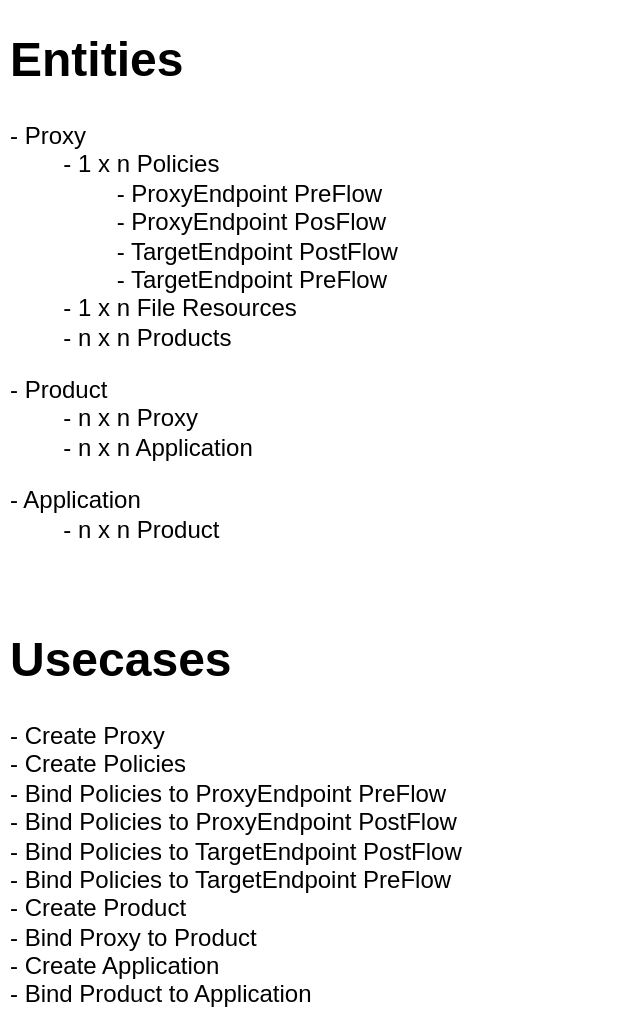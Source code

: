 <mxfile version="21.6.8" type="github" pages="5">
  <diagram id="GKwk_b5rid1CKYbqW2ll" name="Backend">
    <mxGraphModel dx="1851" dy="570" grid="1" gridSize="10" guides="1" tooltips="1" connect="1" arrows="1" fold="1" page="1" pageScale="1" pageWidth="827" pageHeight="1169" math="0" shadow="0">
      <root>
        <mxCell id="0" />
        <mxCell id="1" parent="0" />
        <mxCell id="8iAT0xgs3FJ0WQIheX9q-3" value="&lt;h1&gt;Entities&lt;/h1&gt;&lt;p&gt;- Proxy&lt;br&gt;&lt;span style=&quot;background-color: initial;&quot;&gt;&lt;span style=&quot;white-space: pre;&quot;&gt;&#x9;&lt;/span&gt;- 1 x n Policies&lt;br&gt;&lt;/span&gt;&lt;span style=&quot;background-color: initial;&quot;&gt;&lt;span style=&quot;white-space: pre;&quot;&gt;&#x9;&lt;/span&gt;&lt;span style=&quot;white-space: pre;&quot;&gt;&#x9;&lt;/span&gt;- ProxyEndpoint PreFlow&lt;br&gt;&lt;/span&gt;&lt;span style=&quot;background-color: initial;&quot;&gt;&lt;span style=&quot;white-space: pre;&quot;&gt;&#x9;&lt;/span&gt;&lt;span style=&quot;white-space: pre;&quot;&gt;&#x9;&lt;/span&gt;- ProxyEndpoint PosFlow&lt;br&gt;&lt;/span&gt;&lt;span style=&quot;background-color: initial;&quot;&gt;&lt;span style=&quot;white-space: pre;&quot;&gt;&#x9;&lt;/span&gt;&lt;span style=&quot;white-space: pre;&quot;&gt;&#x9;&lt;/span&gt;- TargetEndpoint PostFlow&lt;br&gt;&lt;span style=&quot;white-space: pre;&quot;&gt;&#x9;&lt;/span&gt;&lt;span style=&quot;white-space: pre;&quot;&gt;&#x9;&lt;/span&gt;- TargetEndpoint PreFlow&lt;br&gt;&lt;/span&gt;&lt;span style=&quot;background-color: initial;&quot;&gt;&lt;span style=&quot;white-space: pre;&quot;&gt;&#x9;&lt;/span&gt;- 1 x n File Resources&lt;br&gt;&lt;span style=&quot;white-space: pre;&quot;&gt;&#x9;&lt;/span&gt;- n x n Products&lt;br&gt;&lt;/span&gt;&lt;/p&gt;&lt;p&gt;&lt;/p&gt;&lt;p&gt;&lt;span style=&quot;background-color: initial;&quot;&gt;- Product&lt;br&gt;&lt;span style=&quot;white-space: pre;&quot;&gt;&#x9;&lt;/span&gt;- n x n Proxy&lt;br&gt;&lt;span style=&quot;white-space: pre;&quot;&gt;&#x9;&lt;/span&gt;- n x n Application&lt;br&gt;&lt;/span&gt;&lt;/p&gt;&lt;p&gt;&lt;span style=&quot;background-color: initial;&quot;&gt;- Application&lt;br&gt;&lt;span style=&quot;white-space: pre;&quot;&gt;&#x9;&lt;/span&gt;- n x n Product&lt;br&gt;&lt;/span&gt;&lt;/p&gt;" style="text;html=1;strokeColor=none;fillColor=none;spacing=5;spacingTop=-20;whiteSpace=wrap;overflow=hidden;rounded=0;" parent="1" vertex="1">
          <mxGeometry x="-180" y="90" width="320" height="270" as="geometry" />
        </mxCell>
        <mxCell id="8iAT0xgs3FJ0WQIheX9q-5" value="&lt;h1&gt;Usecases&lt;/h1&gt;&lt;p&gt;- Create Proxy&lt;br&gt;&lt;span style=&quot;background-color: initial;&quot;&gt;- Create Policies&lt;br&gt;&lt;/span&gt;&lt;span style=&quot;background-color: initial;&quot;&gt;- Bind Policies to ProxyEndpoint PreFlow&lt;br&gt;&lt;/span&gt;&lt;span style=&quot;background-color: initial;&quot;&gt;- Bind Policies to ProxyEndpoint PostFlow&lt;br&gt;&lt;/span&gt;&lt;span style=&quot;background-color: initial;&quot;&gt;- Bind Policies to TargetEndpoint PostFlow&lt;br&gt;&lt;/span&gt;&lt;span style=&quot;background-color: initial;&quot;&gt;- Bind Policies to TargetEndpoint PreFlow&lt;br&gt;&lt;/span&gt;&lt;span style=&quot;background-color: initial;&quot;&gt;- Create Product&lt;br&gt;&lt;/span&gt;&lt;span style=&quot;background-color: initial;&quot;&gt;- Bind Proxy to Product&lt;br&gt;&lt;/span&gt;&lt;span style=&quot;background-color: initial;&quot;&gt;- Create Application&lt;br&gt;&lt;/span&gt;&lt;span style=&quot;background-color: initial;&quot;&gt;- Bind Product to Application&lt;/span&gt;&lt;/p&gt;" style="text;html=1;strokeColor=none;fillColor=none;spacing=5;spacingTop=-20;whiteSpace=wrap;overflow=hidden;rounded=0;" parent="1" vertex="1">
          <mxGeometry x="-180" y="390" width="240" height="200" as="geometry" />
        </mxCell>
      </root>
    </mxGraphModel>
  </diagram>
  <diagram id="vdZOGOwFcL8-SdBXGfeC" name="Backend Quality Warranty">
    <mxGraphModel dx="2261" dy="798" grid="1" gridSize="10" guides="1" tooltips="1" connect="1" arrows="1" fold="1" page="1" pageScale="1" pageWidth="827" pageHeight="1169" math="0" shadow="0">
      <root>
        <mxCell id="0" />
        <mxCell id="1" parent="0" />
        <mxCell id="UuWgy5EtENhjZNpAlKyN-1" value="" style="rounded=0;whiteSpace=wrap;html=1;" parent="1" vertex="1">
          <mxGeometry x="-570" y="410" width="530" height="460" as="geometry" />
        </mxCell>
        <mxCell id="28u4Evw6ZmKoehWRJMRo-15" value="" style="rounded=0;whiteSpace=wrap;html=1;" parent="1" vertex="1">
          <mxGeometry x="-570" y="40" width="530" height="330" as="geometry" />
        </mxCell>
        <mxCell id="28u4Evw6ZmKoehWRJMRo-3" style="edgeStyle=orthogonalEdgeStyle;rounded=0;orthogonalLoop=1;jettySize=auto;html=1;entryX=0.5;entryY=0;entryDx=0;entryDy=0;" parent="1" source="28u4Evw6ZmKoehWRJMRo-4" target="28u4Evw6ZmKoehWRJMRo-6" edge="1">
          <mxGeometry relative="1" as="geometry" />
        </mxCell>
        <mxCell id="28u4Evw6ZmKoehWRJMRo-4" value="Backend" style="ellipse;whiteSpace=wrap;html=1;" parent="1" vertex="1">
          <mxGeometry x="-365" y="60" width="120" height="80" as="geometry" />
        </mxCell>
        <mxCell id="28u4Evw6ZmKoehWRJMRo-5" style="edgeStyle=orthogonalEdgeStyle;rounded=0;orthogonalLoop=1;jettySize=auto;html=1;" parent="1" source="28u4Evw6ZmKoehWRJMRo-6" target="28u4Evw6ZmKoehWRJMRo-10" edge="1">
          <mxGeometry relative="1" as="geometry" />
        </mxCell>
        <mxCell id="28u4Evw6ZmKoehWRJMRo-6" value="Commit" style="rounded=0;whiteSpace=wrap;html=1;" parent="1" vertex="1">
          <mxGeometry x="-365" y="180" width="120" height="60" as="geometry" />
        </mxCell>
        <mxCell id="LB9G6rotDg3ES2SKx9s0-3" style="edgeStyle=orthogonalEdgeStyle;rounded=0;orthogonalLoop=1;jettySize=auto;html=1;" edge="1" parent="1" source="28u4Evw6ZmKoehWRJMRo-10" target="UuWgy5EtENhjZNpAlKyN-3">
          <mxGeometry relative="1" as="geometry" />
        </mxCell>
        <mxCell id="28u4Evw6ZmKoehWRJMRo-10" value="Pre-commit tool&lt;br&gt;(lint, pretty, test, test build)" style="rounded=0;whiteSpace=wrap;html=1;" parent="1" vertex="1">
          <mxGeometry x="-365" y="280" width="120" height="60" as="geometry" />
        </mxCell>
        <mxCell id="7YXm6RjWN43J1pmPWQ67-1" value="Docker container Nodejs 18.x" style="text;html=1;strokeColor=none;fillColor=none;align=center;verticalAlign=middle;whiteSpace=wrap;rounded=0;" parent="1" vertex="1">
          <mxGeometry x="-553" y="60" width="120" height="30" as="geometry" />
        </mxCell>
        <mxCell id="UuWgy5EtENhjZNpAlKyN-2" value="Github&amp;nbsp;" style="text;html=1;strokeColor=none;fillColor=none;align=center;verticalAlign=middle;whiteSpace=wrap;rounded=0;" parent="1" vertex="1">
          <mxGeometry x="-553" y="420" width="120" height="30" as="geometry" />
        </mxCell>
        <mxCell id="UuWgy5EtENhjZNpAlKyN-15" value="" style="group" parent="1" vertex="1" connectable="0">
          <mxGeometry x="-466.5" y="500" width="323" height="270" as="geometry" />
        </mxCell>
        <mxCell id="UuWgy5EtENhjZNpAlKyN-3" value="" style="rounded=0;whiteSpace=wrap;html=1;" parent="UuWgy5EtENhjZNpAlKyN-15" vertex="1">
          <mxGeometry width="323" height="270" as="geometry" />
        </mxCell>
        <mxCell id="UuWgy5EtENhjZNpAlKyN-13" value="Repository" style="text;html=1;strokeColor=none;fillColor=none;align=center;verticalAlign=middle;whiteSpace=wrap;rounded=0;" parent="UuWgy5EtENhjZNpAlKyN-15" vertex="1">
          <mxGeometry x="23.5" y="10" width="60" height="30" as="geometry" />
        </mxCell>
        <mxCell id="UuWgy5EtENhjZNpAlKyN-16" value="Governance" style="rounded=0;whiteSpace=wrap;html=1;" parent="UuWgy5EtENhjZNpAlKyN-15" vertex="1">
          <mxGeometry x="173.5" y="70" width="120" height="60" as="geometry" />
        </mxCell>
        <mxCell id="UuWgy5EtENhjZNpAlKyN-14" value="Actions" style="rounded=0;whiteSpace=wrap;html=1;verticalAlign=top;" parent="UuWgy5EtENhjZNpAlKyN-15" vertex="1">
          <mxGeometry x="33.5" y="70" width="120" height="140" as="geometry" />
        </mxCell>
        <mxCell id="UuWgy5EtENhjZNpAlKyN-22" value="Security&lt;br&gt;(secrets,&amp;nbsp;approval)" style="rounded=0;whiteSpace=wrap;html=1;" parent="UuWgy5EtENhjZNpAlKyN-15" vertex="1">
          <mxGeometry x="173.5" y="150" width="120" height="60" as="geometry" />
        </mxCell>
        <mxCell id="U4ggaOrv5RT9Rh6GeuZJ-2" value="Quality Warranty&lt;br&gt;(test, build, run)" style="rounded=0;whiteSpace=wrap;html=1;" parent="UuWgy5EtENhjZNpAlKyN-15" vertex="1">
          <mxGeometry x="50" y="100" width="90" height="100" as="geometry" />
        </mxCell>
      </root>
    </mxGraphModel>
  </diagram>
  <diagram id="aQsN4juDZ1ZSVnOjn3F-" name="End-to-end Usecases">
    <mxGraphModel dx="3247" dy="2056" grid="1" gridSize="10" guides="1" tooltips="1" connect="1" arrows="1" fold="1" page="1" pageScale="1" pageWidth="827" pageHeight="1169" math="0" shadow="0">
      <root>
        <mxCell id="0" />
        <mxCell id="1" parent="0" />
        <mxCell id="IYfwYNEMaTTDrs-BfT6v-15" style="edgeStyle=orthogonalEdgeStyle;rounded=0;orthogonalLoop=1;jettySize=auto;html=1;dashed=1;dashPattern=12 12;" parent="1" source="IYfwYNEMaTTDrs-BfT6v-11" target="IYfwYNEMaTTDrs-BfT6v-14" edge="1">
          <mxGeometry relative="1" as="geometry" />
        </mxCell>
        <mxCell id="IYfwYNEMaTTDrs-BfT6v-11" value="User" style="shape=umlActor;verticalLabelPosition=bottom;verticalAlign=top;html=1;outlineConnect=0;" parent="1" vertex="1">
          <mxGeometry x="-570" y="505" width="30" height="60" as="geometry" />
        </mxCell>
        <mxCell id="IYfwYNEMaTTDrs-BfT6v-13" value="Fiori" style="text;html=1;strokeColor=none;fillColor=none;align=center;verticalAlign=middle;whiteSpace=wrap;rounded=0;" parent="1" vertex="1">
          <mxGeometry x="-450" y="260" width="60" height="30" as="geometry" />
        </mxCell>
        <mxCell id="IYfwYNEMaTTDrs-BfT6v-34" style="edgeStyle=orthogonalEdgeStyle;rounded=0;orthogonalLoop=1;jettySize=auto;html=1;dashed=1;dashPattern=12 12;exitX=0.989;exitY=0.116;exitDx=0;exitDy=0;exitPerimeter=0;" parent="1" source="IYfwYNEMaTTDrs-BfT6v-14" target="IYfwYNEMaTTDrs-BfT6v-33" edge="1">
          <mxGeometry relative="1" as="geometry">
            <Array as="points">
              <mxPoint x="-371" y="360" />
            </Array>
          </mxGeometry>
        </mxCell>
        <mxCell id="IYfwYNEMaTTDrs-BfT6v-35" value="1 Post" style="edgeLabel;html=1;align=center;verticalAlign=middle;resizable=0;points=[];" parent="IYfwYNEMaTTDrs-BfT6v-34" vertex="1" connectable="0">
          <mxGeometry x="-0.928" relative="1" as="geometry">
            <mxPoint x="4" as="offset" />
          </mxGeometry>
        </mxCell>
        <mxCell id="IYfwYNEMaTTDrs-BfT6v-120" style="edgeStyle=orthogonalEdgeStyle;rounded=0;orthogonalLoop=1;jettySize=auto;html=1;dashed=1;dashPattern=12 12;" parent="1" source="IYfwYNEMaTTDrs-BfT6v-14" target="IYfwYNEMaTTDrs-BfT6v-115" edge="1">
          <mxGeometry relative="1" as="geometry">
            <Array as="points">
              <mxPoint x="-270" y="640" />
              <mxPoint x="-270" y="640" />
            </Array>
          </mxGeometry>
        </mxCell>
        <mxCell id="IYfwYNEMaTTDrs-BfT6v-121" value="3 Get" style="edgeLabel;html=1;align=center;verticalAlign=middle;resizable=0;points=[];" parent="IYfwYNEMaTTDrs-BfT6v-120" vertex="1" connectable="0">
          <mxGeometry x="-0.372" y="-1" relative="1" as="geometry">
            <mxPoint as="offset" />
          </mxGeometry>
        </mxCell>
        <mxCell id="IYfwYNEMaTTDrs-BfT6v-14" value="Frontend" style="rounded=0;whiteSpace=wrap;html=1;fillColor=#f5f5f5;fontColor=#333333;strokeColor=#666666;" parent="1" vertex="1">
          <mxGeometry x="-470" y="310" width="100" height="450" as="geometry" />
        </mxCell>
        <mxCell id="IYfwYNEMaTTDrs-BfT6v-16" style="edgeStyle=orthogonalEdgeStyle;rounded=0;orthogonalLoop=1;jettySize=auto;html=1;" parent="1" edge="1">
          <mxGeometry relative="1" as="geometry">
            <mxPoint x="282" y="370" as="sourcePoint" />
          </mxGeometry>
        </mxCell>
        <mxCell id="IYfwYNEMaTTDrs-BfT6v-17" value="1 x n" style="edgeLabel;html=1;align=center;verticalAlign=middle;resizable=0;points=[];" parent="IYfwYNEMaTTDrs-BfT6v-16" vertex="1" connectable="0">
          <mxGeometry x="-0.082" y="-2" relative="1" as="geometry">
            <mxPoint as="offset" />
          </mxGeometry>
        </mxCell>
        <mxCell id="IYfwYNEMaTTDrs-BfT6v-19" style="edgeStyle=orthogonalEdgeStyle;rounded=0;orthogonalLoop=1;jettySize=auto;html=1;" parent="1" edge="1">
          <mxGeometry relative="1" as="geometry">
            <mxPoint x="467" y="370" as="sourcePoint" />
          </mxGeometry>
        </mxCell>
        <mxCell id="IYfwYNEMaTTDrs-BfT6v-20" value="n x n" style="edgeLabel;html=1;align=center;verticalAlign=middle;resizable=0;points=[];" parent="IYfwYNEMaTTDrs-BfT6v-19" vertex="1" connectable="0">
          <mxGeometry x="-0.07" relative="1" as="geometry">
            <mxPoint as="offset" />
          </mxGeometry>
        </mxCell>
        <mxCell id="IYfwYNEMaTTDrs-BfT6v-25" value="API Management HML" style="text;html=1;strokeColor=none;fillColor=none;align=center;verticalAlign=middle;whiteSpace=wrap;rounded=0;" parent="1" vertex="1">
          <mxGeometry x="-62" y="260" width="120" height="30" as="geometry" />
        </mxCell>
        <mxCell id="IYfwYNEMaTTDrs-BfT6v-32" value="Github" style="text;html=1;strokeColor=none;fillColor=none;align=center;verticalAlign=middle;whiteSpace=wrap;rounded=0;" parent="1" vertex="1">
          <mxGeometry x="517" y="260" width="120" height="30" as="geometry" />
        </mxCell>
        <mxCell id="IYfwYNEMaTTDrs-BfT6v-44" style="edgeStyle=orthogonalEdgeStyle;rounded=0;orthogonalLoop=1;jettySize=auto;html=1;dashed=1;dashPattern=12 12;exitX=0.5;exitY=1;exitDx=0;exitDy=0;" parent="1" source="IYfwYNEMaTTDrs-BfT6v-33" target="IYfwYNEMaTTDrs-BfT6v-43" edge="1">
          <mxGeometry relative="1" as="geometry">
            <mxPoint x="390" y="500" as="targetPoint" />
            <Array as="points">
              <mxPoint x="577" y="430" />
            </Array>
          </mxGeometry>
        </mxCell>
        <mxCell id="IYfwYNEMaTTDrs-BfT6v-48" value="2 Post" style="edgeLabel;html=1;align=center;verticalAlign=middle;resizable=0;points=[];" parent="IYfwYNEMaTTDrs-BfT6v-44" vertex="1" connectable="0">
          <mxGeometry x="0.342" y="1" relative="1" as="geometry">
            <mxPoint x="29" y="-1" as="offset" />
          </mxGeometry>
        </mxCell>
        <mxCell id="IYfwYNEMaTTDrs-BfT6v-33" value="Backend" style="rounded=0;whiteSpace=wrap;html=1;fillColor=#f5f5f5;fontColor=#333333;strokeColor=#666666;" parent="1" vertex="1">
          <mxGeometry x="517" y="330" width="120" height="60" as="geometry" />
        </mxCell>
        <mxCell id="IYfwYNEMaTTDrs-BfT6v-39" value="Application" style="rounded=0;whiteSpace=wrap;html=1;fillColor=#d5e8d4;strokeColor=#82b366;" parent="1" vertex="1">
          <mxGeometry x="-56" y="400" width="120" height="60" as="geometry" />
        </mxCell>
        <mxCell id="IYfwYNEMaTTDrs-BfT6v-143" value="1 x 1" style="edgeStyle=orthogonalEdgeStyle;rounded=0;orthogonalLoop=1;jettySize=auto;html=1;" parent="1" source="IYfwYNEMaTTDrs-BfT6v-42" target="IYfwYNEMaTTDrs-BfT6v-39" edge="1">
          <mxGeometry relative="1" as="geometry" />
        </mxCell>
        <mxCell id="IYfwYNEMaTTDrs-BfT6v-42" value="Product" style="rounded=0;whiteSpace=wrap;html=1;fillColor=#d5e8d4;strokeColor=#82b366;" parent="1" vertex="1">
          <mxGeometry x="123" y="400" width="120" height="60" as="geometry" />
        </mxCell>
        <mxCell id="IYfwYNEMaTTDrs-BfT6v-139" style="edgeStyle=orthogonalEdgeStyle;rounded=0;orthogonalLoop=1;jettySize=auto;html=1;exitX=0.5;exitY=1;exitDx=0;exitDy=0;entryX=0.5;entryY=0;entryDx=0;entryDy=0;" parent="1" source="IYfwYNEMaTTDrs-BfT6v-43" target="IYfwYNEMaTTDrs-BfT6v-138" edge="1">
          <mxGeometry relative="1" as="geometry" />
        </mxCell>
        <mxCell id="IYfwYNEMaTTDrs-BfT6v-146" value="1&lt;br&gt;x&lt;br&gt;n" style="edgeLabel;html=1;align=center;verticalAlign=middle;resizable=0;points=[];" parent="IYfwYNEMaTTDrs-BfT6v-139" vertex="1" connectable="0">
          <mxGeometry x="-0.164" relative="1" as="geometry">
            <mxPoint as="offset" />
          </mxGeometry>
        </mxCell>
        <mxCell id="IYfwYNEMaTTDrs-BfT6v-142" style="edgeStyle=orthogonalEdgeStyle;rounded=0;orthogonalLoop=1;jettySize=auto;html=1;entryX=1;entryY=0.5;entryDx=0;entryDy=0;" parent="1" source="IYfwYNEMaTTDrs-BfT6v-43" target="IYfwYNEMaTTDrs-BfT6v-42" edge="1">
          <mxGeometry relative="1" as="geometry" />
        </mxCell>
        <mxCell id="IYfwYNEMaTTDrs-BfT6v-144" value="1 x 1" style="edgeLabel;html=1;align=center;verticalAlign=middle;resizable=0;points=[];" parent="IYfwYNEMaTTDrs-BfT6v-142" vertex="1" connectable="0">
          <mxGeometry x="-0.015" y="2" relative="1" as="geometry">
            <mxPoint as="offset" />
          </mxGeometry>
        </mxCell>
        <mxCell id="IYfwYNEMaTTDrs-BfT6v-43" value="Proxy" style="rounded=0;whiteSpace=wrap;html=1;fillColor=#d5e8d4;strokeColor=#82b366;" parent="1" vertex="1">
          <mxGeometry x="310" y="400" width="120" height="60" as="geometry" />
        </mxCell>
        <mxCell id="IYfwYNEMaTTDrs-BfT6v-49" value="" style="endArrow=none;dashed=1;html=1;rounded=0;" parent="1" edge="1">
          <mxGeometry width="50" height="50" relative="1" as="geometry">
            <mxPoint x="-310" y="690" as="sourcePoint" />
            <mxPoint x="-310" y="250" as="targetPoint" />
          </mxGeometry>
        </mxCell>
        <mxCell id="IYfwYNEMaTTDrs-BfT6v-50" value="" style="endArrow=none;dashed=1;html=1;rounded=0;" parent="1" edge="1">
          <mxGeometry width="50" height="50" relative="1" as="geometry">
            <mxPoint x="457" y="690" as="sourcePoint" />
            <mxPoint x="457" y="250" as="targetPoint" />
          </mxGeometry>
        </mxCell>
        <mxCell id="IYfwYNEMaTTDrs-BfT6v-51" value="&lt;h1&gt;Create/bind Proxy, Product and Application in homologation environment&lt;/h1&gt;" style="text;html=1;strokeColor=none;fillColor=none;spacing=5;spacingTop=-20;whiteSpace=wrap;overflow=hidden;rounded=0;" parent="1" vertex="1">
          <mxGeometry x="-239" y="60" width="609" height="70" as="geometry" />
        </mxCell>
        <mxCell id="IYfwYNEMaTTDrs-BfT6v-52" style="edgeStyle=orthogonalEdgeStyle;rounded=0;orthogonalLoop=1;jettySize=auto;html=1;dashed=1;dashPattern=12 12;" parent="1" source="IYfwYNEMaTTDrs-BfT6v-53" target="IYfwYNEMaTTDrs-BfT6v-59" edge="1">
          <mxGeometry relative="1" as="geometry" />
        </mxCell>
        <mxCell id="IYfwYNEMaTTDrs-BfT6v-53" value="User" style="shape=umlActor;verticalLabelPosition=bottom;verticalAlign=top;html=1;outlineConnect=0;" parent="1" vertex="1">
          <mxGeometry x="-570" y="1150" width="30" height="60" as="geometry" />
        </mxCell>
        <mxCell id="IYfwYNEMaTTDrs-BfT6v-54" value="Fiori" style="text;html=1;strokeColor=none;fillColor=none;align=center;verticalAlign=middle;whiteSpace=wrap;rounded=0;" parent="1" vertex="1">
          <mxGeometry x="-450" y="950" width="60" height="30" as="geometry" />
        </mxCell>
        <mxCell id="IYfwYNEMaTTDrs-BfT6v-57" style="edgeStyle=orthogonalEdgeStyle;rounded=0;orthogonalLoop=1;jettySize=auto;html=1;dashed=1;dashPattern=12 12;exitX=1.016;exitY=0.306;exitDx=0;exitDy=0;exitPerimeter=0;" parent="1" source="IYfwYNEMaTTDrs-BfT6v-59" target="IYfwYNEMaTTDrs-BfT6v-71" edge="1">
          <mxGeometry relative="1" as="geometry" />
        </mxCell>
        <mxCell id="IYfwYNEMaTTDrs-BfT6v-58" value="1 Post" style="edgeLabel;html=1;align=center;verticalAlign=middle;resizable=0;points=[];" parent="IYfwYNEMaTTDrs-BfT6v-57" vertex="1" connectable="0">
          <mxGeometry x="-0.928" relative="1" as="geometry">
            <mxPoint x="2" as="offset" />
          </mxGeometry>
        </mxCell>
        <mxCell id="IYfwYNEMaTTDrs-BfT6v-136" style="edgeStyle=orthogonalEdgeStyle;rounded=0;orthogonalLoop=1;jettySize=auto;html=1;dashed=1;dashPattern=12 12;" parent="1" source="IYfwYNEMaTTDrs-BfT6v-59" target="IYfwYNEMaTTDrs-BfT6v-131" edge="1">
          <mxGeometry relative="1" as="geometry">
            <Array as="points">
              <mxPoint x="-340" y="1300" />
              <mxPoint x="-340" y="1300" />
            </Array>
          </mxGeometry>
        </mxCell>
        <mxCell id="IYfwYNEMaTTDrs-BfT6v-137" value="3 Get" style="edgeLabel;html=1;align=center;verticalAlign=middle;resizable=0;points=[];" parent="IYfwYNEMaTTDrs-BfT6v-136" vertex="1" connectable="0">
          <mxGeometry x="-0.406" y="1" relative="1" as="geometry">
            <mxPoint x="-6" y="1" as="offset" />
          </mxGeometry>
        </mxCell>
        <mxCell id="IYfwYNEMaTTDrs-BfT6v-59" value="Frontend" style="rounded=0;whiteSpace=wrap;html=1;fillColor=#f5f5f5;fontColor=#333333;strokeColor=#666666;" parent="1" vertex="1">
          <mxGeometry x="-470" y="1000" width="100" height="360" as="geometry" />
        </mxCell>
        <mxCell id="IYfwYNEMaTTDrs-BfT6v-60" style="edgeStyle=orthogonalEdgeStyle;rounded=0;orthogonalLoop=1;jettySize=auto;html=1;" parent="1" edge="1">
          <mxGeometry relative="1" as="geometry">
            <mxPoint x="326.0" y="1240" as="sourcePoint" />
          </mxGeometry>
        </mxCell>
        <mxCell id="IYfwYNEMaTTDrs-BfT6v-61" value="1 x n" style="edgeLabel;html=1;align=center;verticalAlign=middle;resizable=0;points=[];" parent="IYfwYNEMaTTDrs-BfT6v-60" vertex="1" connectable="0">
          <mxGeometry x="-0.082" y="-2" relative="1" as="geometry">
            <mxPoint as="offset" />
          </mxGeometry>
        </mxCell>
        <mxCell id="IYfwYNEMaTTDrs-BfT6v-63" style="edgeStyle=orthogonalEdgeStyle;rounded=0;orthogonalLoop=1;jettySize=auto;html=1;" parent="1" edge="1">
          <mxGeometry relative="1" as="geometry">
            <mxPoint x="511.0" y="1240" as="sourcePoint" />
          </mxGeometry>
        </mxCell>
        <mxCell id="IYfwYNEMaTTDrs-BfT6v-64" value="n x n" style="edgeLabel;html=1;align=center;verticalAlign=middle;resizable=0;points=[];" parent="IYfwYNEMaTTDrs-BfT6v-63" vertex="1" connectable="0">
          <mxGeometry x="-0.07" relative="1" as="geometry">
            <mxPoint as="offset" />
          </mxGeometry>
        </mxCell>
        <mxCell id="IYfwYNEMaTTDrs-BfT6v-67" value="API Management PRD" style="text;html=1;strokeColor=none;fillColor=none;align=center;verticalAlign=middle;whiteSpace=wrap;rounded=0;" parent="1" vertex="1">
          <mxGeometry x="-62" y="950" width="120" height="30" as="geometry" />
        </mxCell>
        <mxCell id="IYfwYNEMaTTDrs-BfT6v-68" value="Github" style="text;html=1;strokeColor=none;fillColor=none;align=center;verticalAlign=middle;whiteSpace=wrap;rounded=0;" parent="1" vertex="1">
          <mxGeometry x="370" y="950" width="120" height="30" as="geometry" />
        </mxCell>
        <mxCell id="IYfwYNEMaTTDrs-BfT6v-69" style="edgeStyle=orthogonalEdgeStyle;rounded=0;orthogonalLoop=1;jettySize=auto;html=1;dashed=1;dashPattern=12 12;exitX=0.5;exitY=1;exitDx=0;exitDy=0;" parent="1" source="IYfwYNEMaTTDrs-BfT6v-71" target="IYfwYNEMaTTDrs-BfT6v-78" edge="1">
          <mxGeometry relative="1" as="geometry">
            <Array as="points">
              <mxPoint x="430" y="1190" />
            </Array>
          </mxGeometry>
        </mxCell>
        <mxCell id="IYfwYNEMaTTDrs-BfT6v-70" value="2 Post" style="edgeLabel;html=1;align=center;verticalAlign=middle;resizable=0;points=[];" parent="IYfwYNEMaTTDrs-BfT6v-69" vertex="1" connectable="0">
          <mxGeometry x="0.342" y="1" relative="1" as="geometry">
            <mxPoint x="29" y="-1" as="offset" />
          </mxGeometry>
        </mxCell>
        <mxCell id="IYfwYNEMaTTDrs-BfT6v-71" value="Backend" style="rounded=0;whiteSpace=wrap;html=1;fillColor=#f5f5f5;fontColor=#333333;strokeColor=#666666;" parent="1" vertex="1">
          <mxGeometry x="370" y="1080" width="120" height="60" as="geometry" />
        </mxCell>
        <mxCell id="IYfwYNEMaTTDrs-BfT6v-72" style="edgeStyle=orthogonalEdgeStyle;rounded=0;orthogonalLoop=1;jettySize=auto;html=1;" parent="1" source="IYfwYNEMaTTDrs-BfT6v-74" target="IYfwYNEMaTTDrs-BfT6v-77" edge="1">
          <mxGeometry relative="1" as="geometry" />
        </mxCell>
        <mxCell id="IYfwYNEMaTTDrs-BfT6v-73" value="1 x 1" style="edgeLabel;html=1;align=center;verticalAlign=middle;resizable=0;points=[];" parent="IYfwYNEMaTTDrs-BfT6v-72" vertex="1" connectable="0">
          <mxGeometry x="-0.082" y="-2" relative="1" as="geometry">
            <mxPoint as="offset" />
          </mxGeometry>
        </mxCell>
        <mxCell id="IYfwYNEMaTTDrs-BfT6v-74" value="Application" style="rounded=0;whiteSpace=wrap;html=1;fillColor=#d5e8d4;strokeColor=#82b366;" parent="1" vertex="1">
          <mxGeometry x="-247" y="1160" width="120" height="60" as="geometry" />
        </mxCell>
        <mxCell id="IYfwYNEMaTTDrs-BfT6v-75" style="edgeStyle=orthogonalEdgeStyle;rounded=0;orthogonalLoop=1;jettySize=auto;html=1;" parent="1" source="IYfwYNEMaTTDrs-BfT6v-77" target="IYfwYNEMaTTDrs-BfT6v-78" edge="1">
          <mxGeometry relative="1" as="geometry" />
        </mxCell>
        <mxCell id="IYfwYNEMaTTDrs-BfT6v-76" value="1 x 1" style="edgeLabel;html=1;align=center;verticalAlign=middle;resizable=0;points=[];" parent="IYfwYNEMaTTDrs-BfT6v-75" vertex="1" connectable="0">
          <mxGeometry x="-0.07" relative="1" as="geometry">
            <mxPoint as="offset" />
          </mxGeometry>
        </mxCell>
        <mxCell id="IYfwYNEMaTTDrs-BfT6v-77" value="Product" style="rounded=0;whiteSpace=wrap;html=1;fillColor=#d5e8d4;strokeColor=#82b366;" parent="1" vertex="1">
          <mxGeometry x="-62" y="1160" width="120" height="60" as="geometry" />
        </mxCell>
        <mxCell id="IYfwYNEMaTTDrs-BfT6v-78" value="Proxy Artifact" style="rounded=0;whiteSpace=wrap;html=1;fillColor=#d5e8d4;strokeColor=#82b366;" parent="1" vertex="1">
          <mxGeometry x="123" y="1160" width="120" height="60" as="geometry" />
        </mxCell>
        <mxCell id="IYfwYNEMaTTDrs-BfT6v-79" value="" style="endArrow=none;dashed=1;html=1;rounded=0;" parent="1" edge="1">
          <mxGeometry width="50" height="50" relative="1" as="geometry">
            <mxPoint x="-310" y="1460" as="sourcePoint" />
            <mxPoint x="-310" y="950" as="targetPoint" />
          </mxGeometry>
        </mxCell>
        <mxCell id="IYfwYNEMaTTDrs-BfT6v-80" value="" style="endArrow=none;dashed=1;html=1;rounded=0;" parent="1" edge="1">
          <mxGeometry width="50" height="50" relative="1" as="geometry">
            <mxPoint x="310" y="1460" as="sourcePoint" />
            <mxPoint x="310" y="950" as="targetPoint" />
          </mxGeometry>
        </mxCell>
        <mxCell id="IYfwYNEMaTTDrs-BfT6v-81" value="&lt;h1&gt;Deploy Proxy artifact and create/bind Product and Application&lt;/h1&gt;" style="text;html=1;strokeColor=none;fillColor=none;spacing=5;spacingTop=-20;whiteSpace=wrap;overflow=hidden;rounded=0;" parent="1" vertex="1">
          <mxGeometry x="-179.5" y="830" width="430" height="110" as="geometry" />
        </mxCell>
        <mxCell id="IYfwYNEMaTTDrs-BfT6v-113" style="edgeStyle=orthogonalEdgeStyle;rounded=0;orthogonalLoop=1;jettySize=auto;html=1;" parent="1" source="IYfwYNEMaTTDrs-BfT6v-115" target="IYfwYNEMaTTDrs-BfT6v-118" edge="1">
          <mxGeometry relative="1" as="geometry" />
        </mxCell>
        <mxCell id="IYfwYNEMaTTDrs-BfT6v-114" value="1 x 1" style="edgeLabel;html=1;align=center;verticalAlign=middle;resizable=0;points=[];" parent="IYfwYNEMaTTDrs-BfT6v-113" vertex="1" connectable="0">
          <mxGeometry x="-0.082" y="-2" relative="1" as="geometry">
            <mxPoint as="offset" />
          </mxGeometry>
        </mxCell>
        <mxCell id="IYfwYNEMaTTDrs-BfT6v-115" value="Proxy" style="rounded=0;whiteSpace=wrap;html=1;fillColor=#d5e8d4;strokeColor=#82b366;" parent="1" vertex="1">
          <mxGeometry x="-247" y="610" width="120" height="60" as="geometry" />
        </mxCell>
        <mxCell id="IYfwYNEMaTTDrs-BfT6v-116" style="edgeStyle=orthogonalEdgeStyle;rounded=0;orthogonalLoop=1;jettySize=auto;html=1;" parent="1" source="IYfwYNEMaTTDrs-BfT6v-118" target="IYfwYNEMaTTDrs-BfT6v-119" edge="1">
          <mxGeometry relative="1" as="geometry" />
        </mxCell>
        <mxCell id="IYfwYNEMaTTDrs-BfT6v-117" value="1 x 1" style="edgeLabel;html=1;align=center;verticalAlign=middle;resizable=0;points=[];" parent="IYfwYNEMaTTDrs-BfT6v-116" vertex="1" connectable="0">
          <mxGeometry x="-0.07" relative="1" as="geometry">
            <mxPoint as="offset" />
          </mxGeometry>
        </mxCell>
        <mxCell id="IYfwYNEMaTTDrs-BfT6v-118" value="Product" style="rounded=0;whiteSpace=wrap;html=1;fillColor=#d5e8d4;strokeColor=#82b366;" parent="1" vertex="1">
          <mxGeometry x="-62" y="610" width="120" height="60" as="geometry" />
        </mxCell>
        <mxCell id="IYfwYNEMaTTDrs-BfT6v-119" value="Application" style="rounded=0;whiteSpace=wrap;html=1;fillColor=#d5e8d4;strokeColor=#82b366;" parent="1" vertex="1">
          <mxGeometry x="123" y="610" width="120" height="60" as="geometry" />
        </mxCell>
        <mxCell id="IYfwYNEMaTTDrs-BfT6v-129" style="edgeStyle=orthogonalEdgeStyle;rounded=0;orthogonalLoop=1;jettySize=auto;html=1;" parent="1" source="IYfwYNEMaTTDrs-BfT6v-131" target="IYfwYNEMaTTDrs-BfT6v-134" edge="1">
          <mxGeometry relative="1" as="geometry" />
        </mxCell>
        <mxCell id="IYfwYNEMaTTDrs-BfT6v-130" value="1 x 1" style="edgeLabel;html=1;align=center;verticalAlign=middle;resizable=0;points=[];" parent="IYfwYNEMaTTDrs-BfT6v-129" vertex="1" connectable="0">
          <mxGeometry x="-0.082" y="-2" relative="1" as="geometry">
            <mxPoint as="offset" />
          </mxGeometry>
        </mxCell>
        <mxCell id="IYfwYNEMaTTDrs-BfT6v-131" value="Proxy Artifact" style="rounded=0;whiteSpace=wrap;html=1;fillColor=#d5e8d4;strokeColor=#82b366;" parent="1" vertex="1">
          <mxGeometry x="-247" y="1270" width="120" height="60" as="geometry" />
        </mxCell>
        <mxCell id="IYfwYNEMaTTDrs-BfT6v-132" style="edgeStyle=orthogonalEdgeStyle;rounded=0;orthogonalLoop=1;jettySize=auto;html=1;" parent="1" source="IYfwYNEMaTTDrs-BfT6v-134" target="IYfwYNEMaTTDrs-BfT6v-135" edge="1">
          <mxGeometry relative="1" as="geometry" />
        </mxCell>
        <mxCell id="IYfwYNEMaTTDrs-BfT6v-133" value="1 x 1" style="edgeLabel;html=1;align=center;verticalAlign=middle;resizable=0;points=[];" parent="IYfwYNEMaTTDrs-BfT6v-132" vertex="1" connectable="0">
          <mxGeometry x="-0.07" relative="1" as="geometry">
            <mxPoint as="offset" />
          </mxGeometry>
        </mxCell>
        <mxCell id="IYfwYNEMaTTDrs-BfT6v-134" value="Product" style="rounded=0;whiteSpace=wrap;html=1;fillColor=#d5e8d4;strokeColor=#82b366;" parent="1" vertex="1">
          <mxGeometry x="-62" y="1270" width="120" height="60" as="geometry" />
        </mxCell>
        <mxCell id="IYfwYNEMaTTDrs-BfT6v-135" value="Application" style="rounded=0;whiteSpace=wrap;html=1;fillColor=#d5e8d4;strokeColor=#82b366;" parent="1" vertex="1">
          <mxGeometry x="123" y="1270" width="120" height="60" as="geometry" />
        </mxCell>
        <mxCell id="IYfwYNEMaTTDrs-BfT6v-138" value="Policies" style="rounded=0;whiteSpace=wrap;html=1;fillColor=#d5e8d4;strokeColor=#82b366;" parent="1" vertex="1">
          <mxGeometry x="310" y="540" width="120" height="60" as="geometry" />
        </mxCell>
        <mxCell id="LbuE4Segq-55g9OZlDwn-1" style="edgeStyle=orthogonalEdgeStyle;rounded=0;orthogonalLoop=1;jettySize=auto;html=1;dashed=1;dashPattern=12 12;" parent="1" source="LbuE4Segq-55g9OZlDwn-2" target="LbuE4Segq-55g9OZlDwn-8" edge="1">
          <mxGeometry relative="1" as="geometry" />
        </mxCell>
        <mxCell id="LbuE4Segq-55g9OZlDwn-2" value="User" style="shape=umlActor;verticalLabelPosition=bottom;verticalAlign=top;html=1;outlineConnect=0;" parent="1" vertex="1">
          <mxGeometry x="-570" y="-360" width="30" height="60" as="geometry" />
        </mxCell>
        <mxCell id="LbuE4Segq-55g9OZlDwn-3" value="Fiori" style="text;html=1;strokeColor=none;fillColor=none;align=center;verticalAlign=middle;whiteSpace=wrap;rounded=0;" parent="1" vertex="1">
          <mxGeometry x="-448" y="-660" width="60" height="30" as="geometry" />
        </mxCell>
        <mxCell id="LbuE4Segq-55g9OZlDwn-37" style="edgeStyle=orthogonalEdgeStyle;rounded=0;orthogonalLoop=1;jettySize=auto;html=1;" parent="1" source="LbuE4Segq-55g9OZlDwn-8" target="LbuE4Segq-55g9OZlDwn-33" edge="1">
          <mxGeometry relative="1" as="geometry">
            <Array as="points">
              <mxPoint x="-330" y="-510" />
              <mxPoint x="-330" y="-510" />
            </Array>
          </mxGeometry>
        </mxCell>
        <mxCell id="LbuE4Segq-55g9OZlDwn-40" value="1 - GET" style="edgeLabel;html=1;align=center;verticalAlign=middle;resizable=0;points=[];" parent="LbuE4Segq-55g9OZlDwn-37" vertex="1" connectable="0">
          <mxGeometry x="-0.42" y="-1" relative="1" as="geometry">
            <mxPoint as="offset" />
          </mxGeometry>
        </mxCell>
        <mxCell id="LbuE4Segq-55g9OZlDwn-39" style="edgeStyle=orthogonalEdgeStyle;rounded=0;orthogonalLoop=1;jettySize=auto;html=1;" parent="1" source="LbuE4Segq-55g9OZlDwn-8" target="LbuE4Segq-55g9OZlDwn-13" edge="1">
          <mxGeometry relative="1" as="geometry">
            <Array as="points">
              <mxPoint x="-150" y="-360" />
              <mxPoint x="-150" y="-360" />
            </Array>
          </mxGeometry>
        </mxCell>
        <mxCell id="LbuE4Segq-55g9OZlDwn-41" value="2 - POST" style="edgeLabel;html=1;align=center;verticalAlign=middle;resizable=0;points=[];" parent="LbuE4Segq-55g9OZlDwn-39" vertex="1" connectable="0">
          <mxGeometry x="-0.932" y="-2" relative="1" as="geometry">
            <mxPoint as="offset" />
          </mxGeometry>
        </mxCell>
        <mxCell id="LbuE4Segq-55g9OZlDwn-8" value="Frontend" style="rounded=0;whiteSpace=wrap;html=1;fillColor=#f5f5f5;fontColor=#333333;strokeColor=#666666;" parent="1" vertex="1">
          <mxGeometry x="-468" y="-580" width="100" height="500" as="geometry" />
        </mxCell>
        <mxCell id="LbuE4Segq-55g9OZlDwn-9" value="Integration Suite PRD" style="text;html=1;strokeColor=none;fillColor=none;align=center;verticalAlign=middle;whiteSpace=wrap;rounded=0;" parent="1" vertex="1">
          <mxGeometry x="-60" y="-660" width="120" height="30" as="geometry" />
        </mxCell>
        <mxCell id="LbuE4Segq-55g9OZlDwn-10" value="Github" style="text;html=1;strokeColor=none;fillColor=none;align=center;verticalAlign=middle;whiteSpace=wrap;rounded=0;" parent="1" vertex="1">
          <mxGeometry x="490" y="-660" width="120" height="30" as="geometry" />
        </mxCell>
        <mxCell id="LbuE4Segq-55g9OZlDwn-13" value="Backend" style="rounded=0;whiteSpace=wrap;html=1;fillColor=#f5f5f5;fontColor=#333333;strokeColor=#666666;" parent="1" vertex="1">
          <mxGeometry x="500" y="-390" width="120" height="60" as="geometry" />
        </mxCell>
        <mxCell id="LbuE4Segq-55g9OZlDwn-22" value="" style="endArrow=none;dashed=1;html=1;rounded=0;" parent="1" edge="1">
          <mxGeometry width="50" height="50" relative="1" as="geometry">
            <mxPoint x="-308" y="-150" as="sourcePoint" />
            <mxPoint x="-308" y="-590" as="targetPoint" />
          </mxGeometry>
        </mxCell>
        <mxCell id="LbuE4Segq-55g9OZlDwn-23" value="" style="endArrow=none;dashed=1;html=1;rounded=0;" parent="1" edge="1">
          <mxGeometry width="50" height="50" relative="1" as="geometry">
            <mxPoint x="459" y="-150" as="sourcePoint" />
            <mxPoint x="459" y="-590" as="targetPoint" />
          </mxGeometry>
        </mxCell>
        <mxCell id="LbuE4Segq-55g9OZlDwn-24" value="&lt;h1&gt;Github Authentication&lt;/h1&gt;" style="text;html=1;strokeColor=none;fillColor=none;spacing=5;spacingTop=-20;whiteSpace=wrap;overflow=hidden;rounded=0;" parent="1" vertex="1">
          <mxGeometry x="-145.5" y="-760" width="287" height="60" as="geometry" />
        </mxCell>
        <mxCell id="LbuE4Segq-55g9OZlDwn-33" value="KVM&lt;br&gt;Github Token" style="rounded=0;whiteSpace=wrap;html=1;fillColor=#d5e8d4;strokeColor=#82b366;" parent="1" vertex="1">
          <mxGeometry x="-245" y="-540" width="120" height="60" as="geometry" />
        </mxCell>
        <mxCell id="LbuE4Segq-55g9OZlDwn-42" value="&lt;h1&gt;KeyValueMaps&lt;/h1&gt;&lt;p&gt;Para que o token de autorização não seja fixado no código da aplicação Fiori, será disponibilizado um KVM em ambiente Produtivo do Integration Suite para que por meio de uma requisição Get para o recurso do KVM, o Fiori obtenha o token e então possa utilizá-lo no header &quot;Authentication&quot; em todas as comunicações com o Github.&lt;/p&gt;" style="text;html=1;strokeColor=none;fillColor=none;spacing=5;spacingTop=-20;whiteSpace=wrap;overflow=hidden;rounded=0;" parent="1" vertex="1">
          <mxGeometry x="-825.5" y="-560" width="190" height="220" as="geometry" />
        </mxCell>
        <mxCell id="LbuE4Segq-55g9OZlDwn-43" value="&lt;b&gt;recurso:&lt;br&gt;&lt;br&gt;&lt;/b&gt;/Management.svc/KeyMapEntryValues(map_name=&#39;GithubTokens&#39;,&lt;br&gt;name=&#39;GITHUB_APIM_TOKEN&#39;)?&lt;br&gt;$format=json&amp;amp;$select=name,value,map_name&lt;b&gt;&lt;br&gt;&lt;/b&gt;" style="text;html=1;strokeColor=none;fillColor=none;align=left;verticalAlign=top;rounded=0;whiteSpace=wrap;" parent="1" vertex="1">
          <mxGeometry x="-840" y="-245" width="360" height="80" as="geometry" />
        </mxCell>
      </root>
    </mxGraphModel>
  </diagram>
  <diagram id="_xQn1kGOTd6AIyJdfKtX" name="Payload examples">
    <mxGraphModel dx="2261" dy="1967" grid="1" gridSize="10" guides="1" tooltips="1" connect="1" arrows="1" fold="1" page="1" pageScale="1" pageWidth="827" pageHeight="1169" math="0" shadow="0">
      <root>
        <mxCell id="0" />
        <mxCell id="1" parent="0" />
        <mxCell id="2ulLzqEtdTsofHfVHXD4-3" value="&lt;b&gt;Basic&lt;/b&gt;&lt;br&gt;&lt;br&gt;&lt;div&gt;{&lt;/div&gt;&lt;div&gt;&amp;nbsp; &amp;nbsp; &quot;route&quot;: &quot;/integration&quot;,&lt;/div&gt;&lt;div&gt;&lt;div style=&quot;border-color: var(--border-color);&quot;&gt;&amp;nbsp; &amp;nbsp; &quot;proxy&quot;: {&lt;/div&gt;&lt;div style=&quot;border-color: var(--border-color);&quot;&gt;&amp;nbsp; &amp;nbsp; &amp;nbsp; &amp;nbsp; &quot;name&quot;: &quot;testeProxy_v1&quot;,&lt;/div&gt;&lt;div style=&quot;border-color: var(--border-color);&quot;&gt;&amp;nbsp; &amp;nbsp; &amp;nbsp; &amp;nbsp; &quot;path&quot;: &quot;/v1/path&quot;,&lt;/div&gt;&lt;div style=&quot;border-color: var(--border-color);&quot;&gt;&amp;nbsp; &amp;nbsp; &amp;nbsp; &amp;nbsp; &quot;description&quot;: &quot;description test&quot;,&lt;/div&gt;&lt;div style=&quot;border-color: var(--border-color);&quot;&gt;&amp;nbsp; &amp;nbsp; &amp;nbsp; &amp;nbsp; &quot;domain&quot;: &quot;domainTest&quot;&lt;/div&gt;&lt;div style=&quot;border-color: var(--border-color);&quot;&gt;&amp;nbsp; &amp;nbsp; },&lt;/div&gt;&lt;/div&gt;&lt;div&gt;&amp;nbsp; &amp;nbsp; &quot;provider&quot;: {&lt;/div&gt;&lt;div&gt;&amp;nbsp; &amp;nbsp; &amp;nbsp; &amp;nbsp; &quot;name&quot;: &quot;providerName&quot;,&lt;br&gt;&lt;/div&gt;&lt;div&gt;&amp;nbsp; &amp;nbsp; &amp;nbsp; &amp;nbsp; &quot;path&quot;: &quot;/v1/path/provider&quot;,&lt;/div&gt;&lt;div&gt;&amp;nbsp; &amp;nbsp; &amp;nbsp; &amp;nbsp; &quot;auth&quot;: {&lt;/div&gt;&lt;div&gt;&amp;nbsp; &amp;nbsp; &amp;nbsp; &amp;nbsp; &amp;nbsp; &amp;nbsp; &quot;type&quot;: &quot;basicAuth&quot;,&lt;/div&gt;&lt;div&gt;&amp;nbsp; &amp;nbsp; &amp;nbsp; &amp;nbsp; &amp;nbsp; &amp;nbsp; &quot;properties&quot;: {&lt;/div&gt;&lt;div&gt;&amp;nbsp; &amp;nbsp; &amp;nbsp; &amp;nbsp; &amp;nbsp; &amp;nbsp; &amp;nbsp; &amp;nbsp; &quot;username&quot;: &quot;userTest&quot;,&lt;/div&gt;&lt;div&gt;&amp;nbsp; &amp;nbsp; &amp;nbsp; &amp;nbsp; &amp;nbsp; &amp;nbsp; &amp;nbsp; &amp;nbsp; &quot;password&quot;: &quot;passwordTest&quot;&lt;/div&gt;&lt;div&gt;&amp;nbsp; &amp;nbsp; &amp;nbsp; &amp;nbsp; &amp;nbsp; &amp;nbsp; }&lt;/div&gt;&lt;div&gt;&amp;nbsp; &amp;nbsp; &amp;nbsp; &amp;nbsp; }&lt;/div&gt;&lt;div&gt;&amp;nbsp; &amp;nbsp; },&lt;/div&gt;&lt;div&gt;&amp;nbsp; &amp;nbsp; &quot;product&quot;: {&lt;/div&gt;&lt;div&gt;&amp;nbsp; &amp;nbsp; &amp;nbsp; &amp;nbsp; &quot;name&quot;: &quot;productTest&quot;&lt;/div&gt;&lt;div&gt;&amp;nbsp; &amp;nbsp; },&lt;/div&gt;&lt;div&gt;&amp;nbsp; &amp;nbsp; &quot;application&quot;: {&lt;/div&gt;&lt;div&gt;&amp;nbsp; &amp;nbsp; &amp;nbsp; &amp;nbsp; &quot;name&quot;: &quot;applicationNameTest&quot;&lt;/div&gt;&lt;div&gt;&amp;nbsp; &amp;nbsp; }&lt;/div&gt;&lt;div&gt;}&lt;/div&gt;" style="text;html=1;strokeColor=none;fillColor=none;align=left;verticalAlign=middle;whiteSpace=wrap;rounded=0;" parent="1" vertex="1">
          <mxGeometry x="10" y="40" width="216" height="420" as="geometry" />
        </mxCell>
        <mxCell id="2ulLzqEtdTsofHfVHXD4-4" value="&lt;b&gt;OAuth2.0&lt;/b&gt;&lt;br&gt;&lt;br&gt;&lt;div&gt;&lt;div&gt;{&lt;/div&gt;&lt;div&gt;&amp;nbsp; &amp;nbsp; &quot;route&quot;: &quot;/integration&quot;,&lt;/div&gt;&lt;div&gt;&lt;div style=&quot;border-color: var(--border-color);&quot;&gt;&amp;nbsp; &amp;nbsp; &quot;proxy&quot;: {&lt;/div&gt;&lt;div style=&quot;border-color: var(--border-color);&quot;&gt;&amp;nbsp; &amp;nbsp; &amp;nbsp; &amp;nbsp; &quot;name&quot;: &quot;testeProxy_v1&quot;,&lt;/div&gt;&lt;div style=&quot;border-color: var(--border-color);&quot;&gt;&amp;nbsp; &amp;nbsp; &amp;nbsp; &amp;nbsp; &quot;path&quot;: &quot;/v1/path&quot;,&lt;/div&gt;&lt;div style=&quot;border-color: var(--border-color);&quot;&gt;&amp;nbsp; &amp;nbsp; &amp;nbsp; &amp;nbsp; &quot;description&quot;: &quot;descriptionTest&quot;,&lt;/div&gt;&lt;div style=&quot;border-color: var(--border-color);&quot;&gt;&amp;nbsp; &amp;nbsp; &amp;nbsp; &amp;nbsp; &quot;domain&quot;: &quot;domainTest&quot;&lt;/div&gt;&lt;div style=&quot;border-color: var(--border-color);&quot;&gt;&amp;nbsp; &amp;nbsp; },&lt;/div&gt;&lt;/div&gt;&lt;div&gt;&amp;nbsp; &amp;nbsp; &quot;provider&quot;: {&lt;/div&gt;&lt;div&gt;&amp;nbsp; &amp;nbsp; &amp;nbsp; &amp;nbsp; &quot;name&quot;: &quot;providerNameTest&quot;,&lt;br&gt;&lt;/div&gt;&lt;div&gt;&amp;nbsp; &amp;nbsp; &amp;nbsp; &amp;nbsp; &quot;path&quot;: &quot;/v1/path/provider&quot;,&lt;/div&gt;&lt;div&gt;&amp;nbsp; &amp;nbsp; &amp;nbsp; &amp;nbsp; &quot;auth&quot;: {&lt;/div&gt;&lt;div&gt;&amp;nbsp; &amp;nbsp; &amp;nbsp; &amp;nbsp; &amp;nbsp; &amp;nbsp; &quot;type&quot;: &quot;oauth2.0&quot;,&lt;/div&gt;&lt;div&gt;&amp;nbsp; &amp;nbsp; &amp;nbsp; &amp;nbsp; &amp;nbsp; &amp;nbsp; &quot;properties&quot;: {&lt;/div&gt;&lt;div&gt;&amp;nbsp; &amp;nbsp; &amp;nbsp; &amp;nbsp; &amp;nbsp; &amp;nbsp; &amp;nbsp; &amp;nbsp; &quot;clientId&quot;: &quot;clientIdTest&quot;,&lt;/div&gt;&lt;div&gt;&amp;nbsp; &amp;nbsp; &amp;nbsp; &amp;nbsp; &amp;nbsp; &amp;nbsp; &amp;nbsp; &amp;nbsp; &quot;clientSecret&quot;: &quot;clientSecretTest&quot;,&lt;/div&gt;&lt;div&gt;&amp;nbsp; &amp;nbsp; &amp;nbsp; &amp;nbsp; &amp;nbsp; &amp;nbsp; &amp;nbsp; &amp;nbsp; &quot;tokenUrl&quot;: &quot;tokenUrlTest&quot;&lt;/div&gt;&lt;div&gt;&amp;nbsp; &amp;nbsp; &amp;nbsp; &amp;nbsp; &amp;nbsp; &amp;nbsp; }&lt;/div&gt;&lt;div&gt;&amp;nbsp; &amp;nbsp; &amp;nbsp; &amp;nbsp; }&lt;/div&gt;&lt;div&gt;&amp;nbsp; &amp;nbsp; },&lt;/div&gt;&lt;div&gt;&amp;nbsp; &amp;nbsp; &quot;product&quot;: {&lt;/div&gt;&lt;div&gt;&amp;nbsp; &amp;nbsp; &amp;nbsp; &amp;nbsp; &quot;name&quot;: &quot;productNameTest&quot;&lt;/div&gt;&lt;div&gt;&amp;nbsp; &amp;nbsp; },&lt;/div&gt;&lt;div&gt;&amp;nbsp; &amp;nbsp; &quot;application&quot;: {&lt;/div&gt;&lt;div&gt;&amp;nbsp; &amp;nbsp; &amp;nbsp; &amp;nbsp; &quot;name&quot;: &quot;applicationNameTest&quot;&lt;/div&gt;&lt;div&gt;&amp;nbsp; &amp;nbsp; }&lt;/div&gt;&lt;div&gt;}&lt;/div&gt;&lt;/div&gt;" style="text;html=1;strokeColor=none;fillColor=none;align=left;verticalAlign=middle;whiteSpace=wrap;rounded=0;" parent="1" vertex="1">
          <mxGeometry x="248" y="40" width="310" height="430" as="geometry" />
        </mxCell>
        <mxCell id="2ulLzqEtdTsofHfVHXD4-5" value="Non-PRD" style="text;html=1;strokeColor=none;fillColor=none;align=center;verticalAlign=middle;whiteSpace=wrap;rounded=0;fontSize=20;fontStyle=1" parent="1" vertex="1">
          <mxGeometry x="10" width="100" height="30" as="geometry" />
        </mxCell>
        <mxCell id="2ulLzqEtdTsofHfVHXD4-7" value="PRD" style="text;html=1;strokeColor=none;fillColor=none;align=center;verticalAlign=middle;whiteSpace=wrap;rounded=0;fontSize=20;fontStyle=1" parent="1" vertex="1">
          <mxGeometry y="520" width="60" height="30" as="geometry" />
        </mxCell>
        <mxCell id="Zq75vPZFLUIf9RzsWeoa-3" value="&lt;div&gt;&lt;b style=&quot;background-color: initial;&quot;&gt;BasicAuth&lt;/b&gt;&lt;br&gt;&lt;/div&gt;&lt;div&gt;&lt;br&gt;&lt;/div&gt;&lt;div&gt;{&lt;/div&gt;&lt;div&gt;&amp;nbsp; &amp;nbsp; &quot;route&quot;: &quot;/deploy&quot;,&lt;/div&gt;&lt;div&gt;&amp;nbsp; &amp;nbsp; &quot;proxy&quot;: {&lt;/div&gt;&lt;div&gt;&amp;nbsp; &amp;nbsp; &amp;nbsp; &amp;nbsp; &quot;name&quot;: &quot;proxyNameTest_v1&quot;&lt;/div&gt;&lt;div&gt;&amp;nbsp; &amp;nbsp; },&lt;/div&gt;&lt;div&gt;&amp;nbsp; &amp;nbsp; &quot;product&quot;: {&lt;/div&gt;&lt;div&gt;&amp;nbsp; &amp;nbsp; &amp;nbsp; &amp;nbsp; &quot;name&quot;: &quot;productNameTest&quot;&lt;/div&gt;&lt;div&gt;&amp;nbsp; &amp;nbsp; },&lt;/div&gt;&lt;div&gt;&amp;nbsp; &amp;nbsp; &quot;application&quot;: {&lt;/div&gt;&lt;div&gt;&amp;nbsp; &amp;nbsp; &amp;nbsp; &amp;nbsp; &quot;name&quot;: &quot;applicationNameTest&quot;&lt;/div&gt;&lt;div&gt;&amp;nbsp; &amp;nbsp; },&lt;/div&gt;&lt;div&gt;&amp;nbsp; &amp;nbsp; &quot;provider&quot;: {&lt;/div&gt;&lt;div&gt;&amp;nbsp; &amp;nbsp; &amp;nbsp; &amp;nbsp; &quot;auth&quot;: {&lt;/div&gt;&lt;div&gt;&lt;span style=&quot;white-space: pre;&quot;&gt;            &quot;type&quot;:&quot;basicAuth&quot;,&lt;/span&gt;&lt;/div&gt;&lt;div&gt;&lt;span style=&quot;white-space: pre;&quot;&gt;            &quot;properties:{&lt;/span&gt;&lt;/div&gt;&lt;div&gt;&lt;span style=&quot;white-space: pre;&quot;&gt;&lt;span style=&quot;white-space: pre;&quot;&gt;&#x9;&lt;/span&gt;&lt;span style=&quot;white-space: pre;&quot;&gt;&#x9;&lt;/span&gt;&quot;username&quot;: &quot;userTest&quot;&lt;br&gt;&lt;/span&gt;&lt;/div&gt;&lt;div&gt;&lt;span style=&quot;white-space: pre;&quot;&gt;                &quot;password&quot;: &quot;passwordTest&quot;&lt;/span&gt;&lt;/div&gt;&lt;div&gt;&lt;span style=&quot;white-space: pre;&quot;&gt;            }&lt;/span&gt;&lt;/div&gt;&lt;div&gt;&amp;nbsp; &amp;nbsp; &amp;nbsp; &amp;nbsp; }&lt;/div&gt;&lt;div&gt;&lt;span style=&quot;background-color: initial;&quot;&gt;&amp;nbsp; &amp;nbsp; }&lt;/span&gt;&lt;/div&gt;&lt;div&gt;}&lt;/div&gt;" style="text;html=1;strokeColor=none;fillColor=none;align=left;verticalAlign=middle;whiteSpace=wrap;rounded=0;" parent="1" vertex="1">
          <mxGeometry x="10" y="570" width="210" height="350" as="geometry" />
        </mxCell>
        <mxCell id="Zq75vPZFLUIf9RzsWeoa-4" value="&lt;div&gt;&lt;b&gt;OAuth2.0&lt;/b&gt;&lt;/div&gt;&lt;div&gt;&lt;br&gt;&lt;/div&gt;&lt;div&gt;{&lt;/div&gt;&lt;div&gt;&amp;nbsp; &amp;nbsp; &quot;route&quot;: &quot;/deploy&quot;,&lt;/div&gt;&lt;div&gt;&amp;nbsp; &amp;nbsp; &quot;proxy&quot;: {&lt;/div&gt;&lt;div&gt;&amp;nbsp; &amp;nbsp; &amp;nbsp; &amp;nbsp; &quot;name&quot;: &quot;proxyNameTest_v1&quot;&lt;/div&gt;&lt;div&gt;&amp;nbsp; &amp;nbsp; },&lt;/div&gt;&lt;div&gt;&amp;nbsp; &amp;nbsp; &quot;product&quot;: {&lt;/div&gt;&lt;div&gt;&amp;nbsp; &amp;nbsp; &amp;nbsp; &amp;nbsp; &quot;name&quot;: &quot;productNameTest&quot;&lt;/div&gt;&lt;div&gt;&amp;nbsp; &amp;nbsp; },&lt;/div&gt;&lt;div&gt;&amp;nbsp; &amp;nbsp; &quot;application&quot;: {&lt;/div&gt;&lt;div&gt;&amp;nbsp; &amp;nbsp; &amp;nbsp; &amp;nbsp; &quot;name&quot;: &quot;applicationNameTest&quot;&lt;/div&gt;&lt;div&gt;&amp;nbsp; &amp;nbsp; },&lt;/div&gt;&lt;div&gt;&amp;nbsp; &amp;nbsp; &quot;provider&quot;: {&lt;/div&gt;&lt;div&gt;&amp;nbsp; &amp;nbsp; &amp;nbsp; &amp;nbsp; &quot;auth&quot;: {&lt;/div&gt;&lt;div&gt;&lt;span style=&quot;white-space: pre;&quot;&gt;            &quot;type&quot;:&quot;oauth2.0&quot;,&lt;/span&gt;&lt;/div&gt;&lt;div&gt;&lt;span style=&quot;white-space: pre;&quot;&gt;            &quot;properties:{&lt;/span&gt;&lt;/div&gt;&lt;div&gt;&lt;span style=&quot;white-space: pre;&quot;&gt;&lt;span style=&quot;white-space: pre;&quot;&gt;&#x9;&lt;/span&gt;&lt;span style=&quot;white-space: pre;&quot;&gt;&#x9;&lt;/span&gt;&quot;cliendId&quot;: &quot;clientIdTest&quot;,&lt;br&gt;&lt;/span&gt;&lt;/div&gt;&lt;div&gt;&lt;span style=&quot;white-space: pre;&quot;&gt;                &quot;clientSecret&quot;: &quot;clientSecretTest&quot;,&lt;/span&gt;&lt;/div&gt;&lt;div&gt;&lt;span style=&quot;white-space: pre;&quot;&gt;                &quot;tokenUrl&quot;: &quot;tokenUrlTest&quot;&lt;/span&gt;&lt;/div&gt;&lt;div&gt;&lt;span style=&quot;white-space: pre;&quot;&gt;            }&lt;/span&gt;&lt;/div&gt;&lt;div&gt;&amp;nbsp; &amp;nbsp; &amp;nbsp; &amp;nbsp; }&lt;/div&gt;&lt;div&gt;&lt;span style=&quot;background-color: initial;&quot;&gt;&amp;nbsp; &amp;nbsp; }&lt;/span&gt;&lt;/div&gt;&lt;div&gt;}&lt;/div&gt;" style="text;html=1;strokeColor=none;fillColor=none;align=left;verticalAlign=middle;whiteSpace=wrap;rounded=0;" parent="1" vertex="1">
          <mxGeometry x="230" y="570" width="295" height="350" as="geometry" />
        </mxCell>
        <mxCell id="ELQwtIfA0z0CD1CLoGti-2" value="&lt;div&gt;Payload fields (in parentheses, as they are in the frontend form).&lt;/div&gt;&lt;div&gt;If there is no nomenclature in parentheses, the field is only in the payload.&lt;/div&gt;&lt;div&gt;&lt;br&gt;&lt;/div&gt;&lt;div&gt;&lt;br&gt;&lt;/div&gt;&lt;div&gt;route:&lt;/div&gt;&lt;div&gt;&amp;nbsp; &amp;nbsp; &amp;nbsp;type: string&lt;/div&gt;&lt;div&gt;&amp;nbsp; &amp;nbsp; &amp;nbsp;description: used in the backend to define the integration behavior. Simulates HTTP routes.&lt;/div&gt;&lt;div&gt;&lt;br&gt;&lt;/div&gt;&lt;div&gt;&lt;br&gt;&lt;/div&gt;&lt;div&gt;proxy (API):&lt;/div&gt;&lt;div&gt;&amp;nbsp; &amp;nbsp; &amp;nbsp;type: object&lt;/div&gt;&lt;div&gt;&amp;nbsp; &amp;nbsp; &amp;nbsp;Description: Proxy for Domain API Management API.&lt;/div&gt;&lt;div&gt;&lt;br&gt;&lt;/div&gt;&lt;div&gt;&lt;br&gt;&lt;/div&gt;&lt;div&gt;&amp;nbsp; &amp;nbsp; &amp;nbsp;name (Name):&lt;/div&gt;&lt;div&gt;&amp;nbsp; &amp;nbsp; &amp;nbsp; &amp;nbsp; &amp;nbsp;type: string&lt;/div&gt;&lt;div&gt;&amp;nbsp; &amp;nbsp; &amp;nbsp; &amp;nbsp; &amp;nbsp;validations: alphabetic only, must not contain spaces, special characters or numbers.&lt;/div&gt;&lt;div&gt;&amp;nbsp; &amp;nbsp; &amp;nbsp; &amp;nbsp; &amp;nbsp;description: proxy name + version.&lt;/div&gt;&lt;div&gt;&amp;nbsp; &amp;nbsp; &amp;nbsp; &amp;nbsp; &amp;nbsp; &amp;nbsp; &amp;nbsp;example: &quot;myProxy_v1&quot;, &quot;testProxy_v2&quot;&lt;/div&gt;&lt;div&gt;&amp;nbsp; &amp;nbsp; &amp;nbsp; &amp;nbsp; &amp;nbsp; &amp;nbsp; &amp;nbsp;Note: It is not necessary to include version validation in this field. If the user types &quot;proxy_v1&quot;, the result will be&lt;/div&gt;&lt;div&gt;&amp;nbsp; &amp;nbsp; &amp;nbsp; &amp;nbsp; &amp;nbsp; &amp;nbsp; &amp;nbsp;&quot;proxy_v1_v1&quot;. This is up to the person in charge.&lt;/div&gt;&lt;div&gt;&lt;br&gt;&lt;/div&gt;&lt;div&gt;&lt;br&gt;&lt;/div&gt;&lt;div&gt;&amp;nbsp; &amp;nbsp; &amp;nbsp;path(Base path):&lt;/div&gt;&lt;div&gt;&amp;nbsp; &amp;nbsp; &amp;nbsp; &amp;nbsp; &amp;nbsp;type: string&lt;/div&gt;&lt;div&gt;&amp;nbsp; &amp;nbsp; &amp;nbsp; &amp;nbsp; &amp;nbsp;validations: it must start with &quot;/&quot;, followed by the proxy version, obtained in consultation with API Management (v1, v2, v3... etc) and the information that the user enters.&lt;/div&gt;&lt;div&gt;&amp;nbsp; &amp;nbsp; &amp;nbsp; &amp;nbsp; &amp;nbsp;description: path used by the client to communicate with the proxy.&lt;/div&gt;&lt;div&gt;&amp;nbsp; &amp;nbsp; &amp;nbsp; &amp;nbsp; &amp;nbsp; &amp;nbsp; &amp;nbsp;example: &quot;/v1/pathinformed/no/form&quot;&lt;/div&gt;&lt;div&gt;&lt;br&gt;&lt;/div&gt;&lt;div&gt;&lt;br&gt;&lt;/div&gt;&lt;div&gt;&amp;nbsp; &amp;nbsp; &amp;nbsp;description (Description):&lt;/div&gt;&lt;div&gt;&amp;nbsp; &amp;nbsp; &amp;nbsp; &amp;nbsp; &amp;nbsp;type: string&lt;/div&gt;&lt;div&gt;&amp;nbsp; &amp;nbsp; &amp;nbsp; &amp;nbsp; &amp;nbsp;validations: must not accept special characters like ~, ç, etc. It can contain spaces and numbers.&lt;/div&gt;&lt;div&gt;&amp;nbsp; &amp;nbsp; &amp;nbsp; &amp;nbsp; &amp;nbsp;description: proxy description&lt;/div&gt;&lt;div&gt;&amp;nbsp; &amp;nbsp; &amp;nbsp; &amp;nbsp; &amp;nbsp; &amp;nbsp; &amp;nbsp;example: &quot;My description has no special characters&quot;&lt;/div&gt;&lt;div&gt;&lt;br&gt;&lt;/div&gt;&lt;div&gt;&lt;br&gt;&lt;/div&gt;&lt;div&gt;&amp;nbsp; &amp;nbsp; &amp;nbsp;domain (Domain):&lt;/div&gt;&lt;div&gt;&amp;nbsp; &amp;nbsp; &amp;nbsp; &amp;nbsp; &amp;nbsp;type: string&lt;/div&gt;&lt;div&gt;&amp;nbsp; &amp;nbsp; &amp;nbsp; &amp;nbsp; &amp;nbsp;description: Proxy domain.&lt;/div&gt;&lt;div&gt;&lt;br&gt;&lt;/div&gt;&lt;div&gt;&lt;br&gt;&lt;/div&gt;&lt;div&gt;provider (Provider):&lt;/div&gt;&lt;div&gt;&amp;nbsp; &amp;nbsp; &amp;nbsp;type: object&lt;/div&gt;&lt;div&gt;&amp;nbsp; &amp;nbsp; &amp;nbsp;description: responsible for providing resources to the proxy.&lt;/div&gt;&lt;div&gt;&lt;br&gt;&lt;/div&gt;&lt;div&gt;&lt;br&gt;&lt;/div&gt;&lt;div&gt;&amp;nbsp; &amp;nbsp; &amp;nbsp;name (dropdown list):&lt;/div&gt;&lt;div&gt;&amp;nbsp; &amp;nbsp; &amp;nbsp; &amp;nbsp; &amp;nbsp;type: string&lt;/div&gt;&lt;div&gt;&amp;nbsp; &amp;nbsp; &amp;nbsp; &amp;nbsp; &amp;nbsp;description: provider name. The frontend must perform a query in API Management, render&lt;/div&gt;&lt;div&gt;&amp;nbsp; &amp;nbsp; &amp;nbsp; &amp;nbsp; &amp;nbsp;the available providers and make them available in a list so that the user can select one of them.&lt;/div&gt;&lt;div&gt;&lt;br&gt;&lt;/div&gt;&lt;div&gt;&lt;br&gt;&lt;/div&gt;&lt;div&gt;&amp;nbsp; &amp;nbsp; &amp;nbsp;path (Provider Path):&lt;/div&gt;&lt;div&gt;&amp;nbsp; &amp;nbsp; &amp;nbsp; &amp;nbsp; &amp;nbsp;type: string&lt;/div&gt;&lt;div&gt;&amp;nbsp; &amp;nbsp; &amp;nbsp; &amp;nbsp; &amp;nbsp;validations: must start with &quot;/&quot;&lt;/div&gt;&lt;div&gt;&amp;nbsp; &amp;nbsp; &amp;nbsp; &amp;nbsp; &amp;nbsp;description: path with which the proxy should communicate.&lt;/div&gt;&lt;div&gt;&amp;nbsp; &amp;nbsp; &amp;nbsp; &amp;nbsp; &amp;nbsp; &amp;nbsp; &amp;nbsp;examples: regex for example: /^(https?:\/\/)?([\da-z.-]+)\.([a-z.]{2,6})([/\w .-] *)*\/?$/&lt;/div&gt;&lt;div&gt;&lt;br&gt;&lt;/div&gt;&lt;div&gt;&lt;br&gt;&lt;/div&gt;&lt;div&gt;&amp;nbsp; &amp;nbsp; &amp;nbsp;auth (Authentication):&lt;/div&gt;&lt;div&gt;&amp;nbsp; &amp;nbsp; &amp;nbsp; &amp;nbsp; &amp;nbsp;type: object&lt;/div&gt;&lt;div&gt;&amp;nbsp; &amp;nbsp; &amp;nbsp; &amp;nbsp; &amp;nbsp;description: object responsible for sending provider credentials to the backend&lt;/div&gt;&lt;div&gt;&lt;br&gt;&lt;/div&gt;&lt;div&gt;&lt;br&gt;&lt;/div&gt;&lt;div&gt;&amp;nbsp; &amp;nbsp; &amp;nbsp; &amp;nbsp; &amp;nbsp;type (dropdown): enum&lt;/div&gt;&lt;div&gt;&amp;nbsp; &amp;nbsp; &amp;nbsp; &amp;nbsp; &amp;nbsp;description: responsible for describing the type of object that will be sent in the &quot;properites&quot; field&lt;/div&gt;&lt;div&gt;&amp;nbsp; &amp;nbsp; &amp;nbsp; &amp;nbsp; &amp;nbsp;enum: | basicAuth | oauth2.0&lt;/div&gt;&lt;div&gt;&lt;br&gt;&lt;/div&gt;&lt;div&gt;&lt;br&gt;&lt;/div&gt;&lt;div&gt;&amp;nbsp; &amp;nbsp; &amp;nbsp; &amp;nbsp; &amp;nbsp;properties (populated according to the selected type):&lt;/div&gt;&lt;div&gt;&amp;nbsp; &amp;nbsp; &amp;nbsp; &amp;nbsp; &amp;nbsp; &amp;nbsp; &amp;nbsp;type: object&lt;/div&gt;&lt;div&gt;&amp;nbsp; &amp;nbsp; &amp;nbsp; &amp;nbsp; &amp;nbsp; &amp;nbsp; &amp;nbsp;description: credentials that will be used by the proxy to authenticate with the provider&lt;/div&gt;&lt;div&gt;&amp;nbsp; &amp;nbsp; &amp;nbsp; &amp;nbsp; &amp;nbsp; &amp;nbsp; &amp;nbsp;types:&lt;/div&gt;&lt;div&gt;&amp;nbsp; &amp;nbsp; &amp;nbsp; &amp;nbsp; &amp;nbsp; &amp;nbsp; &amp;nbsp; &amp;nbsp; &amp;nbsp;noAuth: {}&lt;/div&gt;&lt;div&gt;&amp;nbsp; &amp;nbsp; &amp;nbsp; &amp;nbsp; &amp;nbsp; &amp;nbsp; &amp;nbsp; &amp;nbsp; &amp;nbsp;basicAuth: {username: &quot;string&quot;, password: &quot;string&quot;}&lt;/div&gt;&lt;div&gt;&amp;nbsp; &amp;nbsp; &amp;nbsp; &amp;nbsp; &amp;nbsp; &amp;nbsp; &amp;nbsp; &amp;nbsp; &amp;nbsp;oauth2.0: {cliendId: &quot;&quot;, clientSecret:&quot;&quot;, tokenUrl: &quot;&quot;}&lt;/div&gt;&lt;div&gt;&lt;br&gt;&lt;/div&gt;&lt;div&gt;&lt;br&gt;&lt;/div&gt;&lt;div&gt;product:&lt;/div&gt;&lt;div&gt;&amp;nbsp; &amp;nbsp; &amp;nbsp;name (Product):&lt;/div&gt;&lt;div&gt;&amp;nbsp; &amp;nbsp; &amp;nbsp; &amp;nbsp; &amp;nbsp;type: string&lt;/div&gt;&lt;div&gt;&amp;nbsp; &amp;nbsp; &amp;nbsp; &amp;nbsp; &amp;nbsp;validations: alphabetic only, must not contain spaces, special characters or numbers.&lt;/div&gt;&lt;div&gt;&amp;nbsp; &amp;nbsp; &amp;nbsp; &amp;nbsp; &amp;nbsp;description: Product that will be linked to the proxy&lt;/div&gt;&lt;div&gt;&lt;br&gt;&lt;/div&gt;&lt;div&gt;&lt;br&gt;&lt;/div&gt;&lt;div&gt;application:&lt;/div&gt;&lt;div&gt;&amp;nbsp; &amp;nbsp; &amp;nbsp;name(APP):&lt;/div&gt;&lt;div&gt;&amp;nbsp; &amp;nbsp; &amp;nbsp; &amp;nbsp; &amp;nbsp;type: string&lt;/div&gt;&lt;div&gt;&amp;nbsp; &amp;nbsp; &amp;nbsp; &amp;nbsp; &amp;nbsp;validations:&lt;/div&gt;&lt;div&gt;&amp;nbsp; &amp;nbsp; &amp;nbsp; &amp;nbsp; &amp;nbsp;description: Application linked to Product&lt;/div&gt;" style="text;html=1;strokeColor=none;fillColor=none;align=left;verticalAlign=middle;whiteSpace=wrap;rounded=0;" parent="1" vertex="1">
          <mxGeometry x="-610" y="-40" width="550" height="1350" as="geometry" />
        </mxCell>
      </root>
    </mxGraphModel>
  </diagram>
  <diagram id="a1rk1K-brOHavBzDY-2m" name="Provider Authentication">
    <mxGraphModel dx="2514" dy="2108" grid="1" gridSize="10" guides="1" tooltips="1" connect="1" arrows="1" fold="1" page="1" pageScale="1" pageWidth="827" pageHeight="1169" math="0" shadow="0">
      <root>
        <mxCell id="0" />
        <mxCell id="1" parent="0" />
        <mxCell id="2OEivO9XegWyciURz4Rq-1" value="Client" style="shape=umlActor;verticalLabelPosition=bottom;verticalAlign=top;html=1;outlineConnect=0;" parent="1" vertex="1">
          <mxGeometry x="-30" y="40" width="30" height="60" as="geometry" />
        </mxCell>
        <mxCell id="2OEivO9XegWyciURz4Rq-11" value="&amp;nbsp;API Management" style="rounded=0;whiteSpace=wrap;html=1;spacingTop=0;" parent="1" vertex="1">
          <mxGeometry x="130" width="710" height="400" as="geometry" />
        </mxCell>
        <mxCell id="2OEivO9XegWyciURz4Rq-12" value="Proxy pipeline" style="rounded=0;whiteSpace=wrap;html=1;" parent="1" vertex="1">
          <mxGeometry x="170" y="20" width="630" height="140" as="geometry" />
        </mxCell>
        <mxCell id="2OEivO9XegWyciURz4Rq-19" style="edgeStyle=orthogonalEdgeStyle;rounded=0;orthogonalLoop=1;jettySize=auto;html=1;dashed=1;dashPattern=12 12;" parent="1" source="2OEivO9XegWyciURz4Rq-13" target="2OEivO9XegWyciURz4Rq-18" edge="1">
          <mxGeometry relative="1" as="geometry" />
        </mxCell>
        <mxCell id="2OEivO9XegWyciURz4Rq-21" style="edgeStyle=orthogonalEdgeStyle;rounded=0;orthogonalLoop=1;jettySize=auto;html=1;" parent="1" source="2OEivO9XegWyciURz4Rq-13" target="2OEivO9XegWyciURz4Rq-20" edge="1">
          <mxGeometry relative="1" as="geometry" />
        </mxCell>
        <mxCell id="2OEivO9XegWyciURz4Rq-13" value="Auth Policy" style="rounded=0;whiteSpace=wrap;html=1;" parent="1" vertex="1">
          <mxGeometry x="280" y="40" width="120" height="60" as="geometry" />
        </mxCell>
        <mxCell id="2OEivO9XegWyciURz4Rq-17" style="edgeStyle=orthogonalEdgeStyle;rounded=0;orthogonalLoop=1;jettySize=auto;html=1;dashed=1;dashPattern=12 12;" parent="1" source="2OEivO9XegWyciURz4Rq-1" target="2OEivO9XegWyciURz4Rq-13" edge="1">
          <mxGeometry relative="1" as="geometry" />
        </mxCell>
        <mxCell id="2OEivO9XegWyciURz4Rq-18" value="Provider" style="rounded=0;whiteSpace=wrap;html=1;" parent="1" vertex="1">
          <mxGeometry x="940" y="40" width="120" height="60" as="geometry" />
        </mxCell>
        <mxCell id="2OEivO9XegWyciURz4Rq-20" value="KeyValueMapping" style="rounded=0;whiteSpace=wrap;html=1;" parent="1" vertex="1">
          <mxGeometry x="280" y="270" width="120" height="60" as="geometry" />
        </mxCell>
        <mxCell id="UBKz8Zc8Gr3VwOZmz1Q9-2" value="" style="endArrow=none;dashed=1;html=1;rounded=0;" parent="1" edge="1">
          <mxGeometry width="50" height="50" relative="1" as="geometry">
            <mxPoint x="40" y="400" as="sourcePoint" />
            <mxPoint x="40" as="targetPoint" />
          </mxGeometry>
        </mxCell>
        <mxCell id="UBKz8Zc8Gr3VwOZmz1Q9-3" value="" style="endArrow=none;dashed=1;html=1;rounded=0;" parent="1" edge="1">
          <mxGeometry width="50" height="50" relative="1" as="geometry">
            <mxPoint x="880" y="400" as="sourcePoint" />
            <mxPoint x="880" as="targetPoint" />
          </mxGeometry>
        </mxCell>
        <mxCell id="UBKz8Zc8Gr3VwOZmz1Q9-5" value="Integration Suite API Management&amp;nbsp; Proxy Policies Pipeline" style="text;html=1;align=center;verticalAlign=middle;resizable=0;points=[];autosize=1;strokeColor=none;fillColor=none;" parent="1" vertex="1">
          <mxGeometry x="320" y="-60" width="330" height="30" as="geometry" />
        </mxCell>
        <mxCell id="UBKz8Zc8Gr3VwOZmz1Q9-6" value="Backend Provider" style="text;html=1;align=center;verticalAlign=middle;resizable=0;points=[];autosize=1;strokeColor=none;fillColor=none;" parent="1" vertex="1">
          <mxGeometry x="940" y="-60" width="120" height="30" as="geometry" />
        </mxCell>
      </root>
    </mxGraphModel>
  </diagram>
</mxfile>
